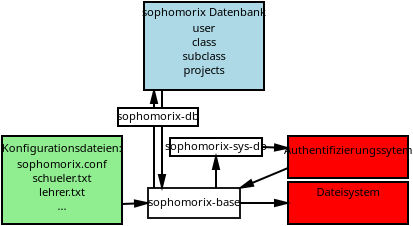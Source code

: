 <?xml version="1.0" encoding="UTF-8"?>
<dia:diagram xmlns:dia="http://www.lysator.liu.se/~alla/dia/"><dia:layer name="Hintergrund" visible="true"><dia:object type="Standard - Box" version="0" id="O0"><dia:attribute name="obj_pos"><dia:point val="1,4.6"/></dia:attribute><dia:attribute name="obj_bb"><dia:rectangle val="0.95,4.55;7.05,9.05"/></dia:attribute><dia:attribute name="elem_corner"><dia:point val="1,4.6"/></dia:attribute><dia:attribute name="elem_width"><dia:real val="6"/></dia:attribute><dia:attribute name="elem_height"><dia:real val="4.4"/></dia:attribute><dia:attribute name="inner_color"><dia:color val="#90ee90"/></dia:attribute><dia:attribute name="show_background"><dia:boolean val="true"/></dia:attribute></dia:object><dia:object type="Standard - Box" version="0" id="O1"><dia:attribute name="obj_pos"><dia:point val="15.3,4.6"/></dia:attribute><dia:attribute name="obj_bb"><dia:rectangle val="15.25,4.55;21.35,6.75"/></dia:attribute><dia:attribute name="elem_corner"><dia:point val="15.3,4.6"/></dia:attribute><dia:attribute name="elem_width"><dia:real val="6"/></dia:attribute><dia:attribute name="elem_height"><dia:real val="2.1"/></dia:attribute><dia:attribute name="inner_color"><dia:color val="#ff0000"/></dia:attribute><dia:attribute name="show_background"><dia:boolean val="true"/></dia:attribute></dia:object><dia:object type="Standard - Text" version="0" id="O2"><dia:attribute name="obj_pos"><dia:point val="4,5.4"/></dia:attribute><dia:attribute name="obj_bb"><dia:rectangle val="1.275,4.831;6.744,5.787"/></dia:attribute><dia:attribute name="text"><dia:composite type="text"><dia:attribute name="string"><dia:string>#Konfigurationsdateien:#</dia:string></dia:attribute><dia:attribute name="font"><dia:font family="sans" style="0" name="Courier"/></dia:attribute><dia:attribute name="height"><dia:real val="0.7"/></dia:attribute><dia:attribute name="pos"><dia:point val="4,5.4"/></dia:attribute><dia:attribute name="color"><dia:color val="#000000"/></dia:attribute><dia:attribute name="alignment"><dia:enum val="1"/></dia:attribute></dia:composite></dia:attribute></dia:object><dia:object type="Standard - Text" version="0" id="O3"><dia:attribute name="obj_pos"><dia:point val="4,6.2"/></dia:attribute><dia:attribute name="obj_bb"><dia:rectangle val="1.975,5.631;6.044,8.688"/></dia:attribute><dia:attribute name="text"><dia:composite type="text"><dia:attribute name="string"><dia:string>#sophomorix.conf
schueler.txt
lehrer.txt
...#</dia:string></dia:attribute><dia:attribute name="font"><dia:font family="sans" style="0" name="Courier"/></dia:attribute><dia:attribute name="height"><dia:real val="0.7"/></dia:attribute><dia:attribute name="pos"><dia:point val="4,6.2"/></dia:attribute><dia:attribute name="color"><dia:color val="#000000"/></dia:attribute><dia:attribute name="alignment"><dia:enum val="1"/></dia:attribute></dia:composite></dia:attribute></dia:object><dia:object type="Standard - Text" version="0" id="O4"><dia:attribute name="obj_pos"><dia:point val="18.3,5.5"/></dia:attribute><dia:attribute name="obj_bb"><dia:rectangle val="15.35,4.931;21.269,5.888"/></dia:attribute><dia:attribute name="text"><dia:composite type="text"><dia:attribute name="string"><dia:string>#Authentifizierungssytem#</dia:string></dia:attribute><dia:attribute name="font"><dia:font family="sans" style="0" name="Courier"/></dia:attribute><dia:attribute name="height"><dia:real val="0.7"/></dia:attribute><dia:attribute name="pos"><dia:point val="18.3,5.5"/></dia:attribute><dia:attribute name="color"><dia:color val="#000000"/></dia:attribute><dia:attribute name="alignment"><dia:enum val="1"/></dia:attribute></dia:composite></dia:attribute></dia:object><dia:object type="Standard - Box" version="0" id="O5"><dia:attribute name="obj_pos"><dia:point val="15.3,6.9"/></dia:attribute><dia:attribute name="obj_bb"><dia:rectangle val="15.25,6.85;21.35,9.05"/></dia:attribute><dia:attribute name="elem_corner"><dia:point val="15.3,6.9"/></dia:attribute><dia:attribute name="elem_width"><dia:real val="6"/></dia:attribute><dia:attribute name="elem_height"><dia:real val="2.1"/></dia:attribute><dia:attribute name="inner_color"><dia:color val="#ff0000"/></dia:attribute><dia:attribute name="show_background"><dia:boolean val="true"/></dia:attribute></dia:object><dia:object type="Standard - Text" version="0" id="O6"><dia:attribute name="obj_pos"><dia:point val="18.3,7.6"/></dia:attribute><dia:attribute name="obj_bb"><dia:rectangle val="16.75,7.031;19.869,7.987"/></dia:attribute><dia:attribute name="text"><dia:composite type="text"><dia:attribute name="string"><dia:string>#Dateisystem#</dia:string></dia:attribute><dia:attribute name="font"><dia:font family="sans" style="0" name="Courier"/></dia:attribute><dia:attribute name="height"><dia:real val="0.7"/></dia:attribute><dia:attribute name="pos"><dia:point val="18.3,7.6"/></dia:attribute><dia:attribute name="color"><dia:color val="#000000"/></dia:attribute><dia:attribute name="alignment"><dia:enum val="1"/></dia:attribute></dia:composite></dia:attribute></dia:object><dia:group><dia:object type="Standard - Box" version="0" id="O7"><dia:attribute name="obj_pos"><dia:point val="9.4,4.7"/></dia:attribute><dia:attribute name="obj_bb"><dia:rectangle val="9.35,4.65;14.05,5.65"/></dia:attribute><dia:attribute name="elem_corner"><dia:point val="9.4,4.7"/></dia:attribute><dia:attribute name="elem_width"><dia:real val="4.6"/></dia:attribute><dia:attribute name="elem_height"><dia:real val="0.9"/></dia:attribute><dia:attribute name="show_background"><dia:boolean val="true"/></dia:attribute></dia:object><dia:object type="Standard - Text" version="0" id="O8"><dia:attribute name="obj_pos"><dia:point val="11.7,5.3"/></dia:attribute><dia:attribute name="obj_bb"><dia:rectangle val="9.375,4.75;14.025,5.65"/></dia:attribute><dia:attribute name="text"><dia:composite type="text"><dia:attribute name="string"><dia:string>#sophomorix-sys-db#</dia:string></dia:attribute><dia:attribute name="font"><dia:font family="sans" style="0" name="Courier"/></dia:attribute><dia:attribute name="height"><dia:real val="0.7"/></dia:attribute><dia:attribute name="pos"><dia:point val="11.7,5.3"/></dia:attribute><dia:attribute name="color"><dia:color val="#000000"/></dia:attribute><dia:attribute name="alignment"><dia:enum val="1"/></dia:attribute></dia:composite></dia:attribute></dia:object></dia:group><dia:group><dia:object type="Standard - Box" version="0" id="O9"><dia:attribute name="obj_pos"><dia:point val="8.3,7.2"/></dia:attribute><dia:attribute name="obj_bb"><dia:rectangle val="8.25,7.15;12.95,8.75"/></dia:attribute><dia:attribute name="elem_corner"><dia:point val="8.3,7.2"/></dia:attribute><dia:attribute name="elem_width"><dia:real val="4.6"/></dia:attribute><dia:attribute name="elem_height"><dia:real val="1.5"/></dia:attribute><dia:attribute name="border_color"><dia:color val="#1a1a1a"/></dia:attribute><dia:attribute name="show_background"><dia:boolean val="true"/></dia:attribute></dia:object><dia:object type="Standard - Text" version="0" id="O10"><dia:attribute name="obj_pos"><dia:point val="10.6,8.1"/></dia:attribute><dia:attribute name="obj_bb"><dia:rectangle val="8.5,7.55;12.7,8.45"/></dia:attribute><dia:attribute name="text"><dia:composite type="text"><dia:attribute name="string"><dia:string>#sophomorix-base#</dia:string></dia:attribute><dia:attribute name="font"><dia:font family="sans" style="0" name="Courier"/></dia:attribute><dia:attribute name="height"><dia:real val="0.7"/></dia:attribute><dia:attribute name="pos"><dia:point val="10.6,8.1"/></dia:attribute><dia:attribute name="color"><dia:color val="#000000"/></dia:attribute><dia:attribute name="alignment"><dia:enum val="1"/></dia:attribute></dia:composite></dia:attribute></dia:object></dia:group><dia:object type="Standard - Line" version="0" id="O11"><dia:attribute name="obj_pos"><dia:point val="8.3,7.95"/></dia:attribute><dia:attribute name="obj_bb"><dia:rectangle val="6.948,7.648;8.361,8.252"/></dia:attribute><dia:attribute name="conn_endpoints"><dia:point val="8.3,7.95"/><dia:point val="7,8"/></dia:attribute><dia:attribute name="numcp"><dia:int val="1"/></dia:attribute><dia:attribute name="start_arrow"><dia:enum val="3"/></dia:attribute><dia:attribute name="start_arrow_length"><dia:real val="0.6"/></dia:attribute><dia:attribute name="start_arrow_width"><dia:real val="0.3"/></dia:attribute><dia:connections><dia:connection handle="0" to="O9" connection="3"/></dia:connections></dia:object><dia:object type="Standard - Line" version="0" id="O12"><dia:attribute name="obj_pos"><dia:point val="15.3,7.95"/></dia:attribute><dia:attribute name="obj_bb"><dia:rectangle val="12.85,7.65;15.35,8.25"/></dia:attribute><dia:attribute name="conn_endpoints"><dia:point val="15.3,7.95"/><dia:point val="12.9,7.95"/></dia:attribute><dia:attribute name="numcp"><dia:int val="1"/></dia:attribute><dia:attribute name="start_arrow"><dia:enum val="3"/></dia:attribute><dia:attribute name="start_arrow_length"><dia:real val="0.6"/></dia:attribute><dia:attribute name="start_arrow_width"><dia:real val="0.3"/></dia:attribute><dia:connections><dia:connection handle="0" to="O5" connection="3"/><dia:connection handle="1" to="O9" connection="4"/></dia:connections></dia:object><dia:object type="Standard - Line" version="0" id="O13"><dia:attribute name="obj_pos"><dia:point val="8.6,2.3"/></dia:attribute><dia:attribute name="obj_bb"><dia:rectangle val="8.3,2.25;8.9,7.25"/></dia:attribute><dia:attribute name="conn_endpoints"><dia:point val="8.6,2.3"/><dia:point val="8.6,7.2"/></dia:attribute><dia:attribute name="numcp"><dia:int val="1"/></dia:attribute><dia:attribute name="start_arrow"><dia:enum val="3"/></dia:attribute><dia:attribute name="start_arrow_length"><dia:real val="0.6"/></dia:attribute><dia:attribute name="start_arrow_width"><dia:real val="0.3"/></dia:attribute></dia:object><dia:object type="Standard - Line" version="0" id="O14"><dia:attribute name="obj_pos"><dia:point val="15.3,5.2"/></dia:attribute><dia:attribute name="obj_bb"><dia:rectangle val="13.948,4.898;15.361,5.502"/></dia:attribute><dia:attribute name="conn_endpoints"><dia:point val="15.3,5.2"/><dia:point val="14,5.15"/></dia:attribute><dia:attribute name="numcp"><dia:int val="1"/></dia:attribute><dia:attribute name="start_arrow"><dia:enum val="3"/></dia:attribute><dia:attribute name="start_arrow_length"><dia:real val="0.6"/></dia:attribute><dia:attribute name="start_arrow_width"><dia:real val="0.3"/></dia:attribute><dia:connections><dia:connection handle="1" to="O7" connection="4"/></dia:connections></dia:object><dia:group><dia:object type="Standard - Box" version="0" id="O15"><dia:attribute name="obj_pos"><dia:point val="8.1,-2.1"/></dia:attribute><dia:attribute name="obj_bb"><dia:rectangle val="8.05,-2.15;14.15,2.35"/></dia:attribute><dia:attribute name="elem_corner"><dia:point val="8.1,-2.1"/></dia:attribute><dia:attribute name="elem_width"><dia:real val="6"/></dia:attribute><dia:attribute name="elem_height"><dia:real val="4.4"/></dia:attribute><dia:attribute name="inner_color"><dia:color val="#add8e6"/></dia:attribute><dia:attribute name="show_background"><dia:boolean val="true"/></dia:attribute></dia:object><dia:object type="Standard - Text" version="0" id="O16"><dia:attribute name="obj_pos"><dia:point val="11.1,-1.4"/></dia:attribute><dia:attribute name="obj_bb"><dia:rectangle val="8.275,-1.95;13.925,-1.05"/></dia:attribute><dia:attribute name="text"><dia:composite type="text"><dia:attribute name="string"><dia:string>#sophomorix Datenbank#</dia:string></dia:attribute><dia:attribute name="font"><dia:font family="sans" style="0" name="Courier"/></dia:attribute><dia:attribute name="height"><dia:real val="0.7"/></dia:attribute><dia:attribute name="pos"><dia:point val="11.1,-1.4"/></dia:attribute><dia:attribute name="color"><dia:color val="#000000"/></dia:attribute><dia:attribute name="alignment"><dia:enum val="1"/></dia:attribute></dia:composite></dia:attribute></dia:object><dia:object type="Standard - Text" version="0" id="O17"><dia:attribute name="obj_pos"><dia:point val="11.1,-0.6"/></dia:attribute><dia:attribute name="obj_bb"><dia:rectangle val="10.575,-1.15;11.625,-0.25"/></dia:attribute><dia:attribute name="text"><dia:composite type="text"><dia:attribute name="string"><dia:string>#user#</dia:string></dia:attribute><dia:attribute name="font"><dia:font family="sans" style="0" name="Courier"/></dia:attribute><dia:attribute name="height"><dia:real val="0.7"/></dia:attribute><dia:attribute name="pos"><dia:point val="11.1,-0.6"/></dia:attribute><dia:attribute name="color"><dia:color val="#000000"/></dia:attribute><dia:attribute name="alignment"><dia:enum val="1"/></dia:attribute></dia:composite></dia:attribute></dia:object><dia:object type="Standard - Text" version="0" id="O18"><dia:attribute name="obj_pos"><dia:point val="11.1,0.1"/></dia:attribute><dia:attribute name="obj_bb"><dia:rectangle val="10.525,-0.45;11.675,0.45"/></dia:attribute><dia:attribute name="text"><dia:composite type="text"><dia:attribute name="string"><dia:string>#class#</dia:string></dia:attribute><dia:attribute name="font"><dia:font family="sans" style="0" name="Courier"/></dia:attribute><dia:attribute name="height"><dia:real val="0.7"/></dia:attribute><dia:attribute name="pos"><dia:point val="11.1,0.1"/></dia:attribute><dia:attribute name="color"><dia:color val="#000000"/></dia:attribute><dia:attribute name="alignment"><dia:enum val="1"/></dia:attribute></dia:composite></dia:attribute></dia:object><dia:object type="Standard - Text" version="0" id="O19"><dia:attribute name="obj_pos"><dia:point val="11.1,0.8"/></dia:attribute><dia:attribute name="obj_bb"><dia:rectangle val="10.1,0.25;12.1,1.15"/></dia:attribute><dia:attribute name="text"><dia:composite type="text"><dia:attribute name="string"><dia:string>#subclass#</dia:string></dia:attribute><dia:attribute name="font"><dia:font family="sans" style="0" name="Courier"/></dia:attribute><dia:attribute name="height"><dia:real val="0.7"/></dia:attribute><dia:attribute name="pos"><dia:point val="11.1,0.8"/></dia:attribute><dia:attribute name="color"><dia:color val="#000000"/></dia:attribute><dia:attribute name="alignment"><dia:enum val="1"/></dia:attribute></dia:composite></dia:attribute></dia:object><dia:object type="Standard - Text" version="0" id="O20"><dia:attribute name="obj_pos"><dia:point val="11.1,1.5"/></dia:attribute><dia:attribute name="obj_bb"><dia:rectangle val="10.15,0.95;12.05,1.85"/></dia:attribute><dia:attribute name="text"><dia:composite type="text"><dia:attribute name="string"><dia:string>#projects#</dia:string></dia:attribute><dia:attribute name="font"><dia:font family="sans" style="0" name="Courier"/></dia:attribute><dia:attribute name="height"><dia:real val="0.7"/></dia:attribute><dia:attribute name="pos"><dia:point val="11.1,1.5"/></dia:attribute><dia:attribute name="color"><dia:color val="#000000"/></dia:attribute><dia:attribute name="alignment"><dia:enum val="1"/></dia:attribute></dia:composite></dia:attribute></dia:object></dia:group><dia:object type="Standard - Line" version="0" id="O21"><dia:attribute name="obj_pos"><dia:point val="12.9,7.2"/></dia:attribute><dia:attribute name="obj_bb"><dia:rectangle val="12.739,6.135;15.365,7.496"/></dia:attribute><dia:attribute name="conn_endpoints"><dia:point val="12.9,7.2"/><dia:point val="15.3,6.2"/></dia:attribute><dia:attribute name="numcp"><dia:int val="1"/></dia:attribute><dia:attribute name="start_arrow"><dia:enum val="3"/></dia:attribute><dia:attribute name="start_arrow_length"><dia:real val="0.6"/></dia:attribute><dia:attribute name="start_arrow_width"><dia:real val="0.3"/></dia:attribute><dia:connections><dia:connection handle="0" to="O9" connection="2"/></dia:connections></dia:object><dia:object type="Standard - Line" version="0" id="O22"><dia:attribute name="obj_pos"><dia:point val="9,2.3"/></dia:attribute><dia:attribute name="obj_bb"><dia:rectangle val="8.7,2.25;9.3,7.25"/></dia:attribute><dia:attribute name="conn_endpoints"><dia:point val="9,2.3"/><dia:point val="9,7.2"/></dia:attribute><dia:attribute name="numcp"><dia:int val="1"/></dia:attribute><dia:attribute name="end_arrow"><dia:enum val="3"/></dia:attribute><dia:attribute name="end_arrow_length"><dia:real val="0.6"/></dia:attribute><dia:attribute name="end_arrow_width"><dia:real val="0.3"/></dia:attribute></dia:object><dia:group><dia:object type="Standard - Box" version="0" id="O23"><dia:attribute name="obj_pos"><dia:point val="6.8,3.2"/></dia:attribute><dia:attribute name="obj_bb"><dia:rectangle val="6.75,3.15;10.85,4.15"/></dia:attribute><dia:attribute name="elem_corner"><dia:point val="6.8,3.2"/></dia:attribute><dia:attribute name="elem_width"><dia:real val="4"/></dia:attribute><dia:attribute name="elem_height"><dia:real val="0.9"/></dia:attribute><dia:attribute name="show_background"><dia:boolean val="true"/></dia:attribute></dia:object><dia:object type="Standard - Text" version="0" id="O24"><dia:attribute name="obj_pos"><dia:point val="8.8,3.8"/></dia:attribute><dia:attribute name="obj_bb"><dia:rectangle val="6.975,3.25;10.625,4.15"/></dia:attribute><dia:attribute name="text"><dia:composite type="text"><dia:attribute name="string"><dia:string>#sophomorix-db#</dia:string></dia:attribute><dia:attribute name="font"><dia:font family="sans" style="0" name="Courier"/></dia:attribute><dia:attribute name="height"><dia:real val="0.7"/></dia:attribute><dia:attribute name="pos"><dia:point val="8.8,3.8"/></dia:attribute><dia:attribute name="color"><dia:color val="#000000"/></dia:attribute><dia:attribute name="alignment"><dia:enum val="1"/></dia:attribute></dia:composite></dia:attribute></dia:object></dia:group><dia:object type="Standard - Line" version="0" id="O25"><dia:attribute name="obj_pos"><dia:point val="11.7,5.6"/></dia:attribute><dia:attribute name="obj_bb"><dia:rectangle val="11.4,5.55;12,7.25"/></dia:attribute><dia:attribute name="conn_endpoints"><dia:point val="11.7,5.6"/><dia:point val="11.7,7.2"/></dia:attribute><dia:attribute name="numcp"><dia:int val="1"/></dia:attribute><dia:attribute name="start_arrow"><dia:enum val="3"/></dia:attribute><dia:attribute name="start_arrow_length"><dia:real val="0.6"/></dia:attribute><dia:attribute name="start_arrow_width"><dia:real val="0.3"/></dia:attribute><dia:connections><dia:connection handle="0" to="O7" connection="6"/></dia:connections></dia:object></dia:layer></dia:diagram>
